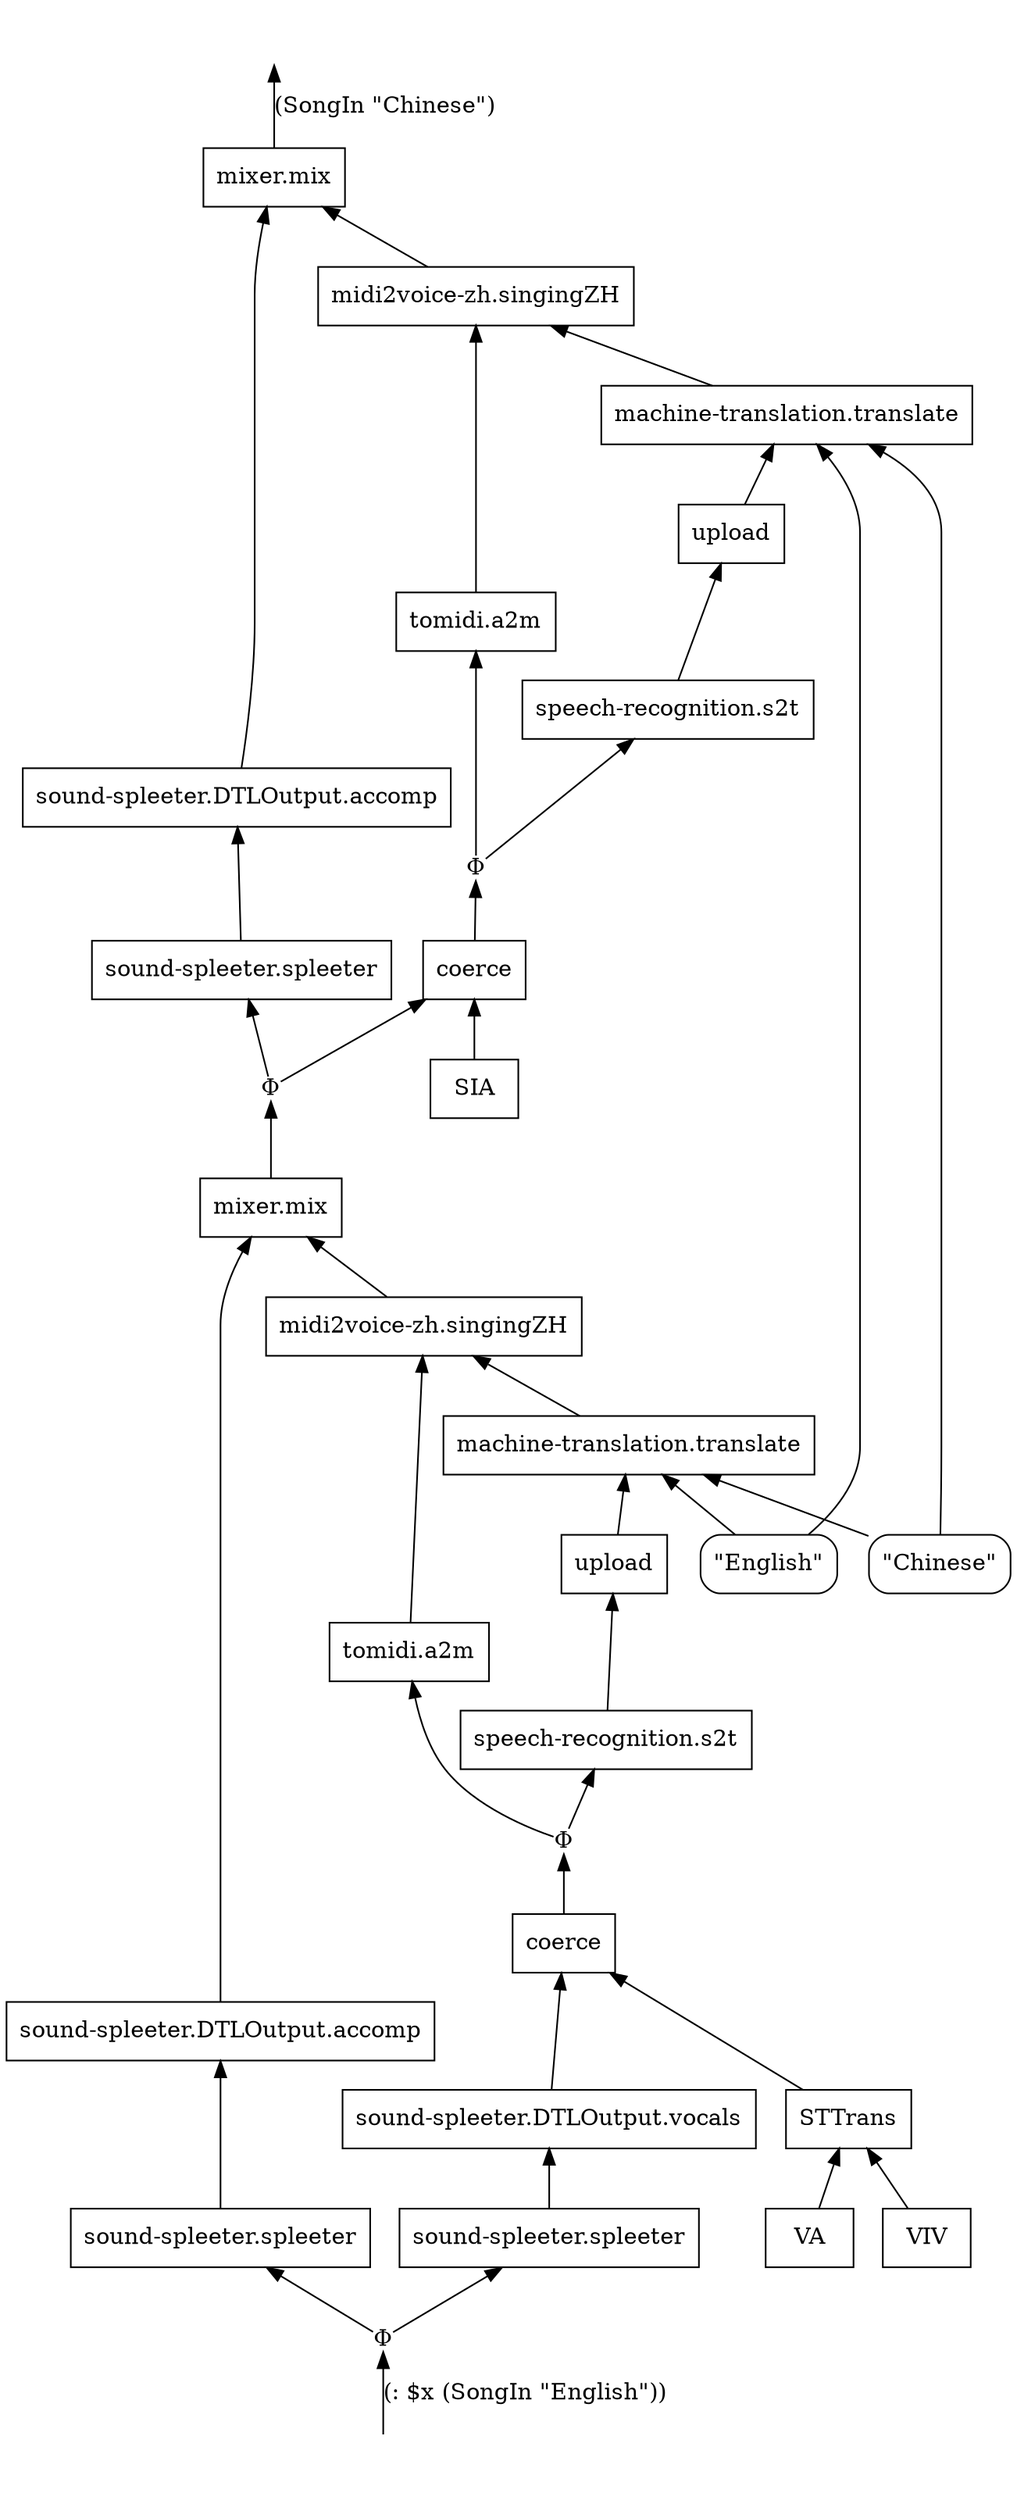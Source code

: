 digraph Flowchart {
rankdir=BT

"__IN__0" [label="", shape=none]
"__OUT__0" [label="", shape=none]
"Φ482292" [label="Φ", shape=plain]
"mixer.mix521838" [label="mixer.mix", shape=box]
"sound-spleeter.DTLOutput.accomp666098" [label="sound-spleeter.DTLOutput.accomp", shape=box]
"sound-spleeter.spleeter469431" [label="sound-spleeter.spleeter", shape=box]
"Φ520035" [label="Φ", shape=plain]
"midi2voice-zh.singingZH213203" [label="midi2voice-zh.singingZH", shape=box]
"machine-translation.translate524488" [label="machine-translation.translate", shape=box]
"English" [label="\"English\"", shape=box, style=rounded]
"Chinese" [label="\"Chinese\"", shape=box, style=rounded]
"upload813746" [label="upload", shape=box]
"speech-recognition.s2t973529" [label="speech-recognition.s2t", shape=box]
"tomidi.a2m795265" [label="tomidi.a2m", shape=box]
"coerce259999" [label="coerce", shape=box]
"SIA478429" [label="SIA", shape=box]
"Φ302577" [label="Φ", shape=plain]
"mixer.mix33474" [label="mixer.mix", shape=box]
"sound-spleeter.DTLOutput.accomp547710" [label="sound-spleeter.DTLOutput.accomp", shape=box]
"sound-spleeter.spleeter866167" [label="sound-spleeter.spleeter", shape=box]
"Φ665034" [label="Φ", shape=plain]
"midi2voice-zh.singingZH897600" [label="midi2voice-zh.singingZH", shape=box]
"machine-translation.translate838701" [label="machine-translation.translate", shape=box]
"English" [label="\"English\"", shape=box, style=rounded]
"Chinese" [label="\"Chinese\"", shape=box, style=rounded]
"upload772819" [label="upload", shape=box]
"speech-recognition.s2t668062" [label="speech-recognition.s2t", shape=box]
"tomidi.a2m475638" [label="tomidi.a2m", shape=box]
"coerce500646" [label="coerce", shape=box]
"STTrans617736" [label="STTrans", shape=box]
"VA559702" [label="VA", shape=box]
"VIV853263" [label="VIV", shape=box]
"sound-spleeter.DTLOutput.vocals339521" [label="sound-spleeter.DTLOutput.vocals", shape=box]
"sound-spleeter.spleeter272305" [label="sound-spleeter.spleeter", shape=box]

"__IN__0" -> "Φ302577" [label="(: $x (SongIn \"English\"))"]
"mixer.mix521838" -> "__OUT__0" [label="(SongIn \"Chinese\")"]
"mixer.mix33474" -> "Φ482292" []
"Φ482292" -> "sound-spleeter.spleeter469431" []
"Φ482292" -> "coerce259999" []
"sound-spleeter.DTLOutput.accomp666098" -> "mixer.mix521838" []
"midi2voice-zh.singingZH213203" -> "mixer.mix521838" []
"sound-spleeter.spleeter469431" -> "sound-spleeter.DTLOutput.accomp666098" []
"coerce259999" -> "Φ520035" []
"Φ520035" -> "speech-recognition.s2t973529" []
"Φ520035" -> "tomidi.a2m795265" []
"machine-translation.translate524488" -> "midi2voice-zh.singingZH213203" []
"tomidi.a2m795265" -> "midi2voice-zh.singingZH213203" []
"upload813746" -> "machine-translation.translate524488" []
"English" -> "machine-translation.translate524488" []
"Chinese" -> "machine-translation.translate524488" []
"speech-recognition.s2t973529" -> "upload813746" []
"SIA478429" -> "coerce259999" []
"Φ302577" -> "sound-spleeter.spleeter866167" []
"Φ302577" -> "sound-spleeter.spleeter272305" []
"sound-spleeter.DTLOutput.accomp547710" -> "mixer.mix33474" []
"midi2voice-zh.singingZH897600" -> "mixer.mix33474" []
"sound-spleeter.spleeter866167" -> "sound-spleeter.DTLOutput.accomp547710" []
"coerce500646" -> "Φ665034" []
"Φ665034" -> "speech-recognition.s2t668062" []
"Φ665034" -> "tomidi.a2m475638" []
"machine-translation.translate838701" -> "midi2voice-zh.singingZH897600" []
"tomidi.a2m475638" -> "midi2voice-zh.singingZH897600" []
"upload772819" -> "machine-translation.translate838701" []
"English" -> "machine-translation.translate838701" []
"Chinese" -> "machine-translation.translate838701" []
"speech-recognition.s2t668062" -> "upload772819" []
"sound-spleeter.DTLOutput.vocals339521" -> "coerce500646" []
"STTrans617736" -> "coerce500646" []
"VA559702" -> "STTrans617736" []
"VIV853263" -> "STTrans617736" []
"sound-spleeter.spleeter272305" -> "sound-spleeter.DTLOutput.vocals339521" []
}

